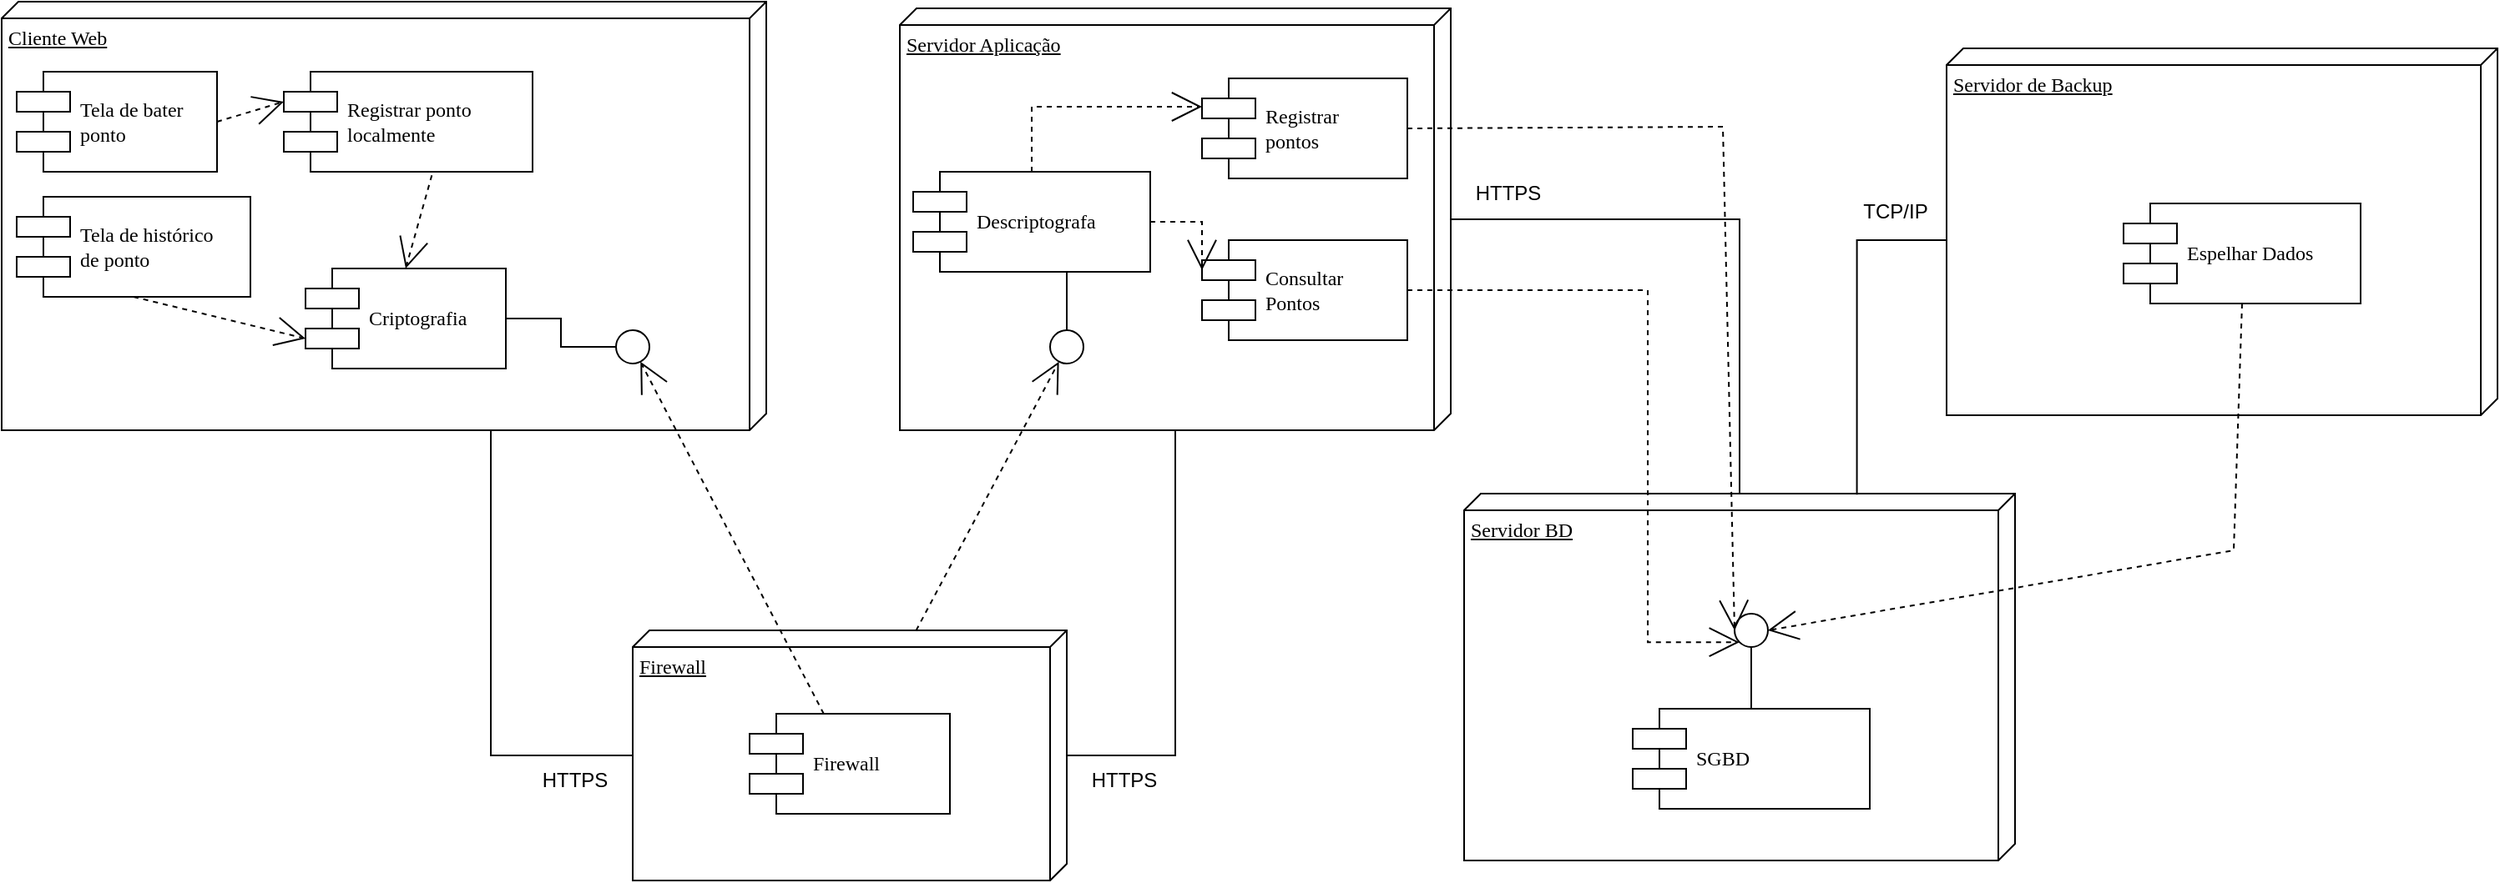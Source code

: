 <mxfile version="27.0.9">
  <diagram name="Page-1" id="5f0bae14-7c28-e335-631c-24af17079c00">
    <mxGraphModel dx="1098" dy="351" grid="0" gridSize="10" guides="1" tooltips="1" connect="1" arrows="1" fold="1" page="0" pageScale="1" pageWidth="1100" pageHeight="850" background="none" math="0" shadow="0">
      <root>
        <mxCell id="0" />
        <mxCell id="1" parent="0" />
        <mxCell id="39150e848f15840c-1" value="Cliente Web" style="verticalAlign=top;align=left;spacingTop=8;spacingLeft=2;spacingRight=12;shape=cube;size=10;direction=south;fontStyle=4;html=1;rounded=0;shadow=0;comic=0;labelBackgroundColor=none;strokeWidth=1;fontFamily=Verdana;fontSize=12" parent="1" vertex="1">
          <mxGeometry x="-8" y="33" width="458" height="257" as="geometry" />
        </mxCell>
        <mxCell id="ikw2lKfa-S4lE_cRLkFW-11" style="edgeStyle=orthogonalEdgeStyle;rounded=0;orthogonalLoop=1;jettySize=auto;html=1;endArrow=none;startFill=0;" parent="1" source="39150e848f15840c-2" target="ikw2lKfa-S4lE_cRLkFW-5" edge="1">
          <mxGeometry relative="1" as="geometry" />
        </mxCell>
        <mxCell id="39150e848f15840c-2" value="Servidor Aplicação" style="verticalAlign=top;align=left;spacingTop=8;spacingLeft=2;spacingRight=12;shape=cube;size=10;direction=south;fontStyle=4;html=1;rounded=0;shadow=0;comic=0;labelBackgroundColor=none;strokeWidth=1;fontFamily=Verdana;fontSize=12" parent="1" vertex="1">
          <mxGeometry x="530" y="37" width="330" height="253" as="geometry" />
        </mxCell>
        <mxCell id="39150e848f15840c-3" value="Firewall" style="verticalAlign=top;align=left;spacingTop=8;spacingLeft=2;spacingRight=12;shape=cube;size=10;direction=south;fontStyle=4;html=1;rounded=0;shadow=0;comic=0;labelBackgroundColor=none;strokeWidth=1;fontFamily=Verdana;fontSize=12" parent="1" vertex="1">
          <mxGeometry x="370" y="410" width="260" height="150" as="geometry" />
        </mxCell>
        <mxCell id="39150e848f15840c-5" value="Criptografia" style="shape=component;align=left;spacingLeft=36;rounded=0;shadow=0;comic=0;labelBackgroundColor=none;strokeWidth=1;fontFamily=Verdana;fontSize=12;html=1;" parent="1" vertex="1">
          <mxGeometry x="174" y="193" width="120" height="60" as="geometry" />
        </mxCell>
        <mxCell id="39150e848f15840c-6" value="" style="ellipse;whiteSpace=wrap;html=1;rounded=0;shadow=0;comic=0;labelBackgroundColor=none;strokeWidth=1;fontFamily=Verdana;fontSize=12;align=center;" parent="1" vertex="1">
          <mxGeometry x="360" y="230" width="20" height="20" as="geometry" />
        </mxCell>
        <mxCell id="39150e848f15840c-7" value="Descriptografa" style="shape=component;align=left;spacingLeft=36;rounded=0;shadow=0;comic=0;labelBackgroundColor=none;strokeWidth=1;fontFamily=Verdana;fontSize=12;html=1;" parent="1" vertex="1">
          <mxGeometry x="538" y="135" width="142" height="60" as="geometry" />
        </mxCell>
        <mxCell id="39150e848f15840c-9" value="" style="ellipse;whiteSpace=wrap;html=1;rounded=0;shadow=0;comic=0;labelBackgroundColor=none;strokeWidth=1;fontFamily=Verdana;fontSize=12;align=center;" parent="1" vertex="1">
          <mxGeometry x="620" y="230" width="20" height="20" as="geometry" />
        </mxCell>
        <mxCell id="39150e848f15840c-10" value="Firewall" style="shape=component;align=left;spacingLeft=36;rounded=0;shadow=0;comic=0;labelBackgroundColor=none;strokeWidth=1;fontFamily=Verdana;fontSize=12;html=1;" parent="1" vertex="1">
          <mxGeometry x="440" y="460" width="120" height="60" as="geometry" />
        </mxCell>
        <mxCell id="39150e848f15840c-11" style="edgeStyle=none;rounded=0;html=1;dashed=1;labelBackgroundColor=none;startArrow=none;startFill=0;startSize=8;endArrow=open;endFill=0;endSize=16;fontFamily=Verdana;fontSize=12;" parent="1" source="39150e848f15840c-10" target="39150e848f15840c-6" edge="1">
          <mxGeometry relative="1" as="geometry" />
        </mxCell>
        <mxCell id="39150e848f15840c-12" style="edgeStyle=none;rounded=0;html=1;dashed=1;labelBackgroundColor=none;startArrow=none;startFill=0;startSize=8;endArrow=open;endFill=0;endSize=16;fontFamily=Verdana;fontSize=12;" parent="1" source="39150e848f15840c-3" target="39150e848f15840c-9" edge="1">
          <mxGeometry relative="1" as="geometry" />
        </mxCell>
        <mxCell id="39150e848f15840c-13" style="edgeStyle=elbowEdgeStyle;rounded=0;html=1;labelBackgroundColor=none;startArrow=none;startFill=0;startSize=8;endArrow=none;endFill=0;endSize=16;fontFamily=Verdana;fontSize=12;" parent="1" source="39150e848f15840c-9" target="39150e848f15840c-7" edge="1">
          <mxGeometry relative="1" as="geometry" />
        </mxCell>
        <mxCell id="39150e848f15840c-14" style="edgeStyle=elbowEdgeStyle;rounded=0;html=1;labelBackgroundColor=none;startArrow=none;startFill=0;startSize=8;endArrow=none;endFill=0;endSize=16;fontFamily=Verdana;fontSize=12;" parent="1" source="39150e848f15840c-6" target="39150e848f15840c-5" edge="1">
          <mxGeometry relative="1" as="geometry" />
        </mxCell>
        <mxCell id="39150e848f15840c-16" style="edgeStyle=orthogonalEdgeStyle;rounded=0;html=1;dashed=1;labelBackgroundColor=none;startArrow=none;startFill=0;startSize=8;endArrow=open;endFill=0;endSize=16;fontFamily=Verdana;fontSize=12;entryX=0;entryY=0.3;entryDx=0;entryDy=0;" parent="1" source="39150e848f15840c-7" target="ikw2lKfa-S4lE_cRLkFW-4" edge="1">
          <mxGeometry relative="1" as="geometry">
            <mxPoint x="720" y="165" as="targetPoint" />
            <Array as="points">
              <mxPoint x="609" y="96" />
            </Array>
          </mxGeometry>
        </mxCell>
        <mxCell id="39150e848f15840c-17" style="edgeStyle=orthogonalEdgeStyle;rounded=0;html=1;labelBackgroundColor=none;startArrow=none;startFill=0;startSize=8;endArrow=none;endFill=0;endSize=16;fontFamily=Verdana;fontSize=12;" parent="1" source="39150e848f15840c-3" target="39150e848f15840c-2" edge="1">
          <mxGeometry relative="1" as="geometry">
            <Array as="points">
              <mxPoint x="695" y="485" />
            </Array>
          </mxGeometry>
        </mxCell>
        <mxCell id="39150e848f15840c-18" style="edgeStyle=orthogonalEdgeStyle;rounded=0;html=1;labelBackgroundColor=none;startArrow=none;startFill=0;startSize=8;endArrow=none;endFill=0;endSize=16;fontFamily=Verdana;fontSize=12;" parent="1" source="39150e848f15840c-3" target="39150e848f15840c-1" edge="1">
          <mxGeometry relative="1" as="geometry">
            <Array as="points">
              <mxPoint x="285" y="485" />
            </Array>
          </mxGeometry>
        </mxCell>
        <mxCell id="ikw2lKfa-S4lE_cRLkFW-4" value="Registrar&lt;div&gt;pontos&lt;/div&gt;" style="shape=component;align=left;spacingLeft=36;rounded=0;shadow=0;comic=0;labelBackgroundColor=none;strokeWidth=1;fontFamily=Verdana;fontSize=12;html=1;" parent="1" vertex="1">
          <mxGeometry x="711" y="79" width="123" height="60" as="geometry" />
        </mxCell>
        <mxCell id="ikw2lKfa-S4lE_cRLkFW-5" value="Servidor BD" style="verticalAlign=top;align=left;spacingTop=8;spacingLeft=2;spacingRight=12;shape=cube;size=10;direction=south;fontStyle=4;html=1;rounded=0;shadow=0;comic=0;labelBackgroundColor=none;strokeWidth=1;fontFamily=Verdana;fontSize=12" parent="1" vertex="1">
          <mxGeometry x="868" y="328" width="330" height="220" as="geometry" />
        </mxCell>
        <mxCell id="ikw2lKfa-S4lE_cRLkFW-6" value="SGBD" style="shape=component;align=left;spacingLeft=36;rounded=0;shadow=0;comic=0;labelBackgroundColor=none;strokeWidth=1;fontFamily=Verdana;fontSize=12;html=1;" parent="1" vertex="1">
          <mxGeometry x="969" y="457" width="142" height="60" as="geometry" />
        </mxCell>
        <mxCell id="ikw2lKfa-S4lE_cRLkFW-7" value="" style="ellipse;whiteSpace=wrap;html=1;rounded=0;shadow=0;comic=0;labelBackgroundColor=none;strokeWidth=1;fontFamily=Verdana;fontSize=12;align=center;" parent="1" vertex="1">
          <mxGeometry x="1030" y="400" width="20" height="20" as="geometry" />
        </mxCell>
        <mxCell id="ikw2lKfa-S4lE_cRLkFW-8" style="edgeStyle=elbowEdgeStyle;rounded=0;html=1;labelBackgroundColor=none;startArrow=none;startFill=0;startSize=8;endArrow=none;endFill=0;endSize=16;fontFamily=Verdana;fontSize=12;" parent="1" source="ikw2lKfa-S4lE_cRLkFW-7" target="ikw2lKfa-S4lE_cRLkFW-6" edge="1">
          <mxGeometry relative="1" as="geometry" />
        </mxCell>
        <mxCell id="ikw2lKfa-S4lE_cRLkFW-13" style="edgeStyle=none;rounded=0;html=1;dashed=1;labelBackgroundColor=none;startArrow=none;startFill=0;startSize=8;endArrow=open;endFill=0;endSize=16;fontFamily=Verdana;fontSize=12;exitX=1;exitY=0.5;exitDx=0;exitDy=0;entryX=0;entryY=0.5;entryDx=0;entryDy=0;" parent="1" source="ikw2lKfa-S4lE_cRLkFW-4" target="ikw2lKfa-S4lE_cRLkFW-7" edge="1">
          <mxGeometry relative="1" as="geometry">
            <mxPoint x="550" y="420" as="sourcePoint" />
            <mxPoint x="635" y="259" as="targetPoint" />
            <Array as="points">
              <mxPoint x="1023" y="108" />
            </Array>
          </mxGeometry>
        </mxCell>
        <mxCell id="ikw2lKfa-S4lE_cRLkFW-14" value="Servidor de Backup" style="verticalAlign=top;align=left;spacingTop=8;spacingLeft=2;spacingRight=12;shape=cube;size=10;direction=south;fontStyle=4;html=1;rounded=0;shadow=0;comic=0;labelBackgroundColor=none;strokeWidth=1;fontFamily=Verdana;fontSize=12" parent="1" vertex="1">
          <mxGeometry x="1157" y="61" width="330" height="220" as="geometry" />
        </mxCell>
        <mxCell id="ikw2lKfa-S4lE_cRLkFW-15" value="Espelhar Dados" style="shape=component;align=left;spacingLeft=36;rounded=0;shadow=0;comic=0;labelBackgroundColor=none;strokeWidth=1;fontFamily=Verdana;fontSize=12;html=1;" parent="1" vertex="1">
          <mxGeometry x="1263" y="154" width="142" height="60" as="geometry" />
        </mxCell>
        <mxCell id="ikw2lKfa-S4lE_cRLkFW-19" style="edgeStyle=orthogonalEdgeStyle;rounded=0;orthogonalLoop=1;jettySize=auto;html=1;entryX=0.003;entryY=0.287;entryDx=0;entryDy=0;entryPerimeter=0;exitX=0;exitY=0;exitDx=115;exitDy=330;exitPerimeter=0;endArrow=none;startFill=0;" parent="1" source="ikw2lKfa-S4lE_cRLkFW-14" target="ikw2lKfa-S4lE_cRLkFW-5" edge="1">
          <mxGeometry relative="1" as="geometry">
            <Array as="points">
              <mxPoint x="1103" y="176" />
            </Array>
          </mxGeometry>
        </mxCell>
        <mxCell id="ikw2lKfa-S4lE_cRLkFW-23" style="edgeStyle=none;rounded=0;html=1;dashed=1;labelBackgroundColor=none;startArrow=none;startFill=0;startSize=8;endArrow=open;endFill=0;endSize=16;fontFamily=Verdana;fontSize=12;exitX=0.5;exitY=1;exitDx=0;exitDy=0;entryX=1;entryY=0.5;entryDx=0;entryDy=0;" parent="1" source="ikw2lKfa-S4lE_cRLkFW-15" target="ikw2lKfa-S4lE_cRLkFW-7" edge="1">
          <mxGeometry relative="1" as="geometry">
            <mxPoint x="786" y="205" as="sourcePoint" />
            <mxPoint x="1040" y="420" as="targetPoint" />
            <Array as="points">
              <mxPoint x="1329" y="362" />
            </Array>
          </mxGeometry>
        </mxCell>
        <mxCell id="a6UmEHBc9zdHPBPpEZ2s-1" value="Tela de bater&lt;div&gt;ponto&lt;/div&gt;" style="shape=component;align=left;spacingLeft=36;rounded=0;shadow=0;comic=0;labelBackgroundColor=none;strokeWidth=1;fontFamily=Verdana;fontSize=12;html=1;" parent="1" vertex="1">
          <mxGeometry x="1" y="75" width="120" height="60" as="geometry" />
        </mxCell>
        <mxCell id="a6UmEHBc9zdHPBPpEZ2s-2" value="Tela de histórico&lt;div&gt;de ponto&lt;/div&gt;" style="shape=component;align=left;spacingLeft=36;rounded=0;shadow=0;comic=0;labelBackgroundColor=none;strokeWidth=1;fontFamily=Verdana;fontSize=12;html=1;" parent="1" vertex="1">
          <mxGeometry x="1" y="150" width="140" height="60" as="geometry" />
        </mxCell>
        <mxCell id="a6UmEHBc9zdHPBPpEZ2s-3" value="Registrar ponto&amp;nbsp;&lt;div&gt;localmente&lt;/div&gt;" style="shape=component;align=left;spacingLeft=36;rounded=0;shadow=0;comic=0;labelBackgroundColor=none;strokeWidth=1;fontFamily=Verdana;fontSize=12;html=1;" parent="1" vertex="1">
          <mxGeometry x="161" y="75" width="149" height="60" as="geometry" />
        </mxCell>
        <mxCell id="a6UmEHBc9zdHPBPpEZ2s-6" style="edgeStyle=none;rounded=0;html=1;dashed=1;labelBackgroundColor=none;startArrow=none;startFill=0;startSize=8;endArrow=open;endFill=0;endSize=16;fontFamily=Verdana;fontSize=12;exitX=1;exitY=0.5;exitDx=0;exitDy=0;entryX=0;entryY=0.3;entryDx=0;entryDy=0;" parent="1" source="a6UmEHBc9zdHPBPpEZ2s-1" target="a6UmEHBc9zdHPBPpEZ2s-3" edge="1">
          <mxGeometry relative="1" as="geometry">
            <mxPoint x="533" y="565" as="sourcePoint" />
            <mxPoint x="424" y="354" as="targetPoint" />
          </mxGeometry>
        </mxCell>
        <mxCell id="a6UmEHBc9zdHPBPpEZ2s-7" style="edgeStyle=none;rounded=0;html=1;dashed=1;labelBackgroundColor=none;startArrow=none;startFill=0;startSize=8;endArrow=open;endFill=0;endSize=16;fontFamily=Verdana;fontSize=12;exitX=0.595;exitY=1.036;exitDx=0;exitDy=0;entryX=0.5;entryY=0;entryDx=0;entryDy=0;exitPerimeter=0;" parent="1" source="a6UmEHBc9zdHPBPpEZ2s-3" target="39150e848f15840c-5" edge="1">
          <mxGeometry relative="1" as="geometry">
            <mxPoint x="324" y="154" as="sourcePoint" />
            <mxPoint x="364" y="142" as="targetPoint" />
          </mxGeometry>
        </mxCell>
        <mxCell id="a6UmEHBc9zdHPBPpEZ2s-9" style="edgeStyle=none;rounded=0;html=1;dashed=1;labelBackgroundColor=none;startArrow=none;startFill=0;startSize=8;endArrow=open;endFill=0;endSize=16;fontFamily=Verdana;fontSize=12;exitX=0.5;exitY=1;exitDx=0;exitDy=0;entryX=0;entryY=0.7;entryDx=0;entryDy=0;" parent="1" source="a6UmEHBc9zdHPBPpEZ2s-2" target="39150e848f15840c-5" edge="1">
          <mxGeometry relative="1" as="geometry">
            <mxPoint x="227" y="160" as="sourcePoint" />
            <mxPoint x="229" y="216" as="targetPoint" />
          </mxGeometry>
        </mxCell>
        <mxCell id="a6UmEHBc9zdHPBPpEZ2s-10" value="Consultar&lt;div&gt;Pontos&lt;/div&gt;" style="shape=component;align=left;spacingLeft=36;rounded=0;shadow=0;comic=0;labelBackgroundColor=none;strokeWidth=1;fontFamily=Verdana;fontSize=12;html=1;" parent="1" vertex="1">
          <mxGeometry x="711" y="176" width="123" height="60" as="geometry" />
        </mxCell>
        <mxCell id="a6UmEHBc9zdHPBPpEZ2s-12" style="edgeStyle=orthogonalEdgeStyle;rounded=0;html=1;dashed=1;labelBackgroundColor=none;startArrow=none;startFill=0;startSize=8;endArrow=open;endFill=0;endSize=16;fontFamily=Verdana;fontSize=12;entryX=0;entryY=0.3;entryDx=0;entryDy=0;exitX=1;exitY=0.5;exitDx=0;exitDy=0;" parent="1" source="39150e848f15840c-7" target="a6UmEHBc9zdHPBPpEZ2s-10" edge="1">
          <mxGeometry relative="1" as="geometry">
            <mxPoint x="720" y="97" as="targetPoint" />
            <mxPoint x="618" y="135" as="sourcePoint" />
            <Array as="points">
              <mxPoint x="711" y="165" />
            </Array>
          </mxGeometry>
        </mxCell>
        <mxCell id="a6UmEHBc9zdHPBPpEZ2s-13" style="edgeStyle=orthogonalEdgeStyle;rounded=0;html=1;dashed=1;labelBackgroundColor=none;startArrow=none;startFill=0;startSize=8;endArrow=open;endFill=0;endSize=16;fontFamily=Verdana;fontSize=12;entryX=0;entryY=1;entryDx=0;entryDy=0;exitX=1;exitY=0.5;exitDx=0;exitDy=0;" parent="1" source="a6UmEHBc9zdHPBPpEZ2s-10" target="ikw2lKfa-S4lE_cRLkFW-7" edge="1">
          <mxGeometry relative="1" as="geometry">
            <mxPoint x="777" y="199" as="targetPoint" />
            <mxPoint x="746" y="170" as="sourcePoint" />
            <Array as="points">
              <mxPoint x="978" y="206" />
              <mxPoint x="978" y="417" />
            </Array>
          </mxGeometry>
        </mxCell>
        <mxCell id="a6UmEHBc9zdHPBPpEZ2s-14" value="HTTPS" style="text;html=1;align=center;verticalAlign=middle;resizable=0;points=[];autosize=1;strokeColor=none;fillColor=none;" parent="1" vertex="1">
          <mxGeometry x="306" y="487" width="57" height="26" as="geometry" />
        </mxCell>
        <mxCell id="a6UmEHBc9zdHPBPpEZ2s-15" value="HTTPS" style="text;html=1;align=center;verticalAlign=middle;resizable=0;points=[];autosize=1;strokeColor=none;fillColor=none;" parent="1" vertex="1">
          <mxGeometry x="635" y="487" width="57" height="26" as="geometry" />
        </mxCell>
        <mxCell id="a6UmEHBc9zdHPBPpEZ2s-18" value="HTTPS" style="text;html=1;align=center;verticalAlign=middle;resizable=0;points=[];autosize=1;strokeColor=none;fillColor=none;" parent="1" vertex="1">
          <mxGeometry x="865" y="135" width="57" height="26" as="geometry" />
        </mxCell>
        <mxCell id="a6UmEHBc9zdHPBPpEZ2s-19" value="TCP/IP" style="text;html=1;align=center;verticalAlign=middle;resizable=0;points=[];autosize=1;strokeColor=none;fillColor=none;" parent="1" vertex="1">
          <mxGeometry x="1097" y="146" width="57" height="26" as="geometry" />
        </mxCell>
      </root>
    </mxGraphModel>
  </diagram>
</mxfile>
